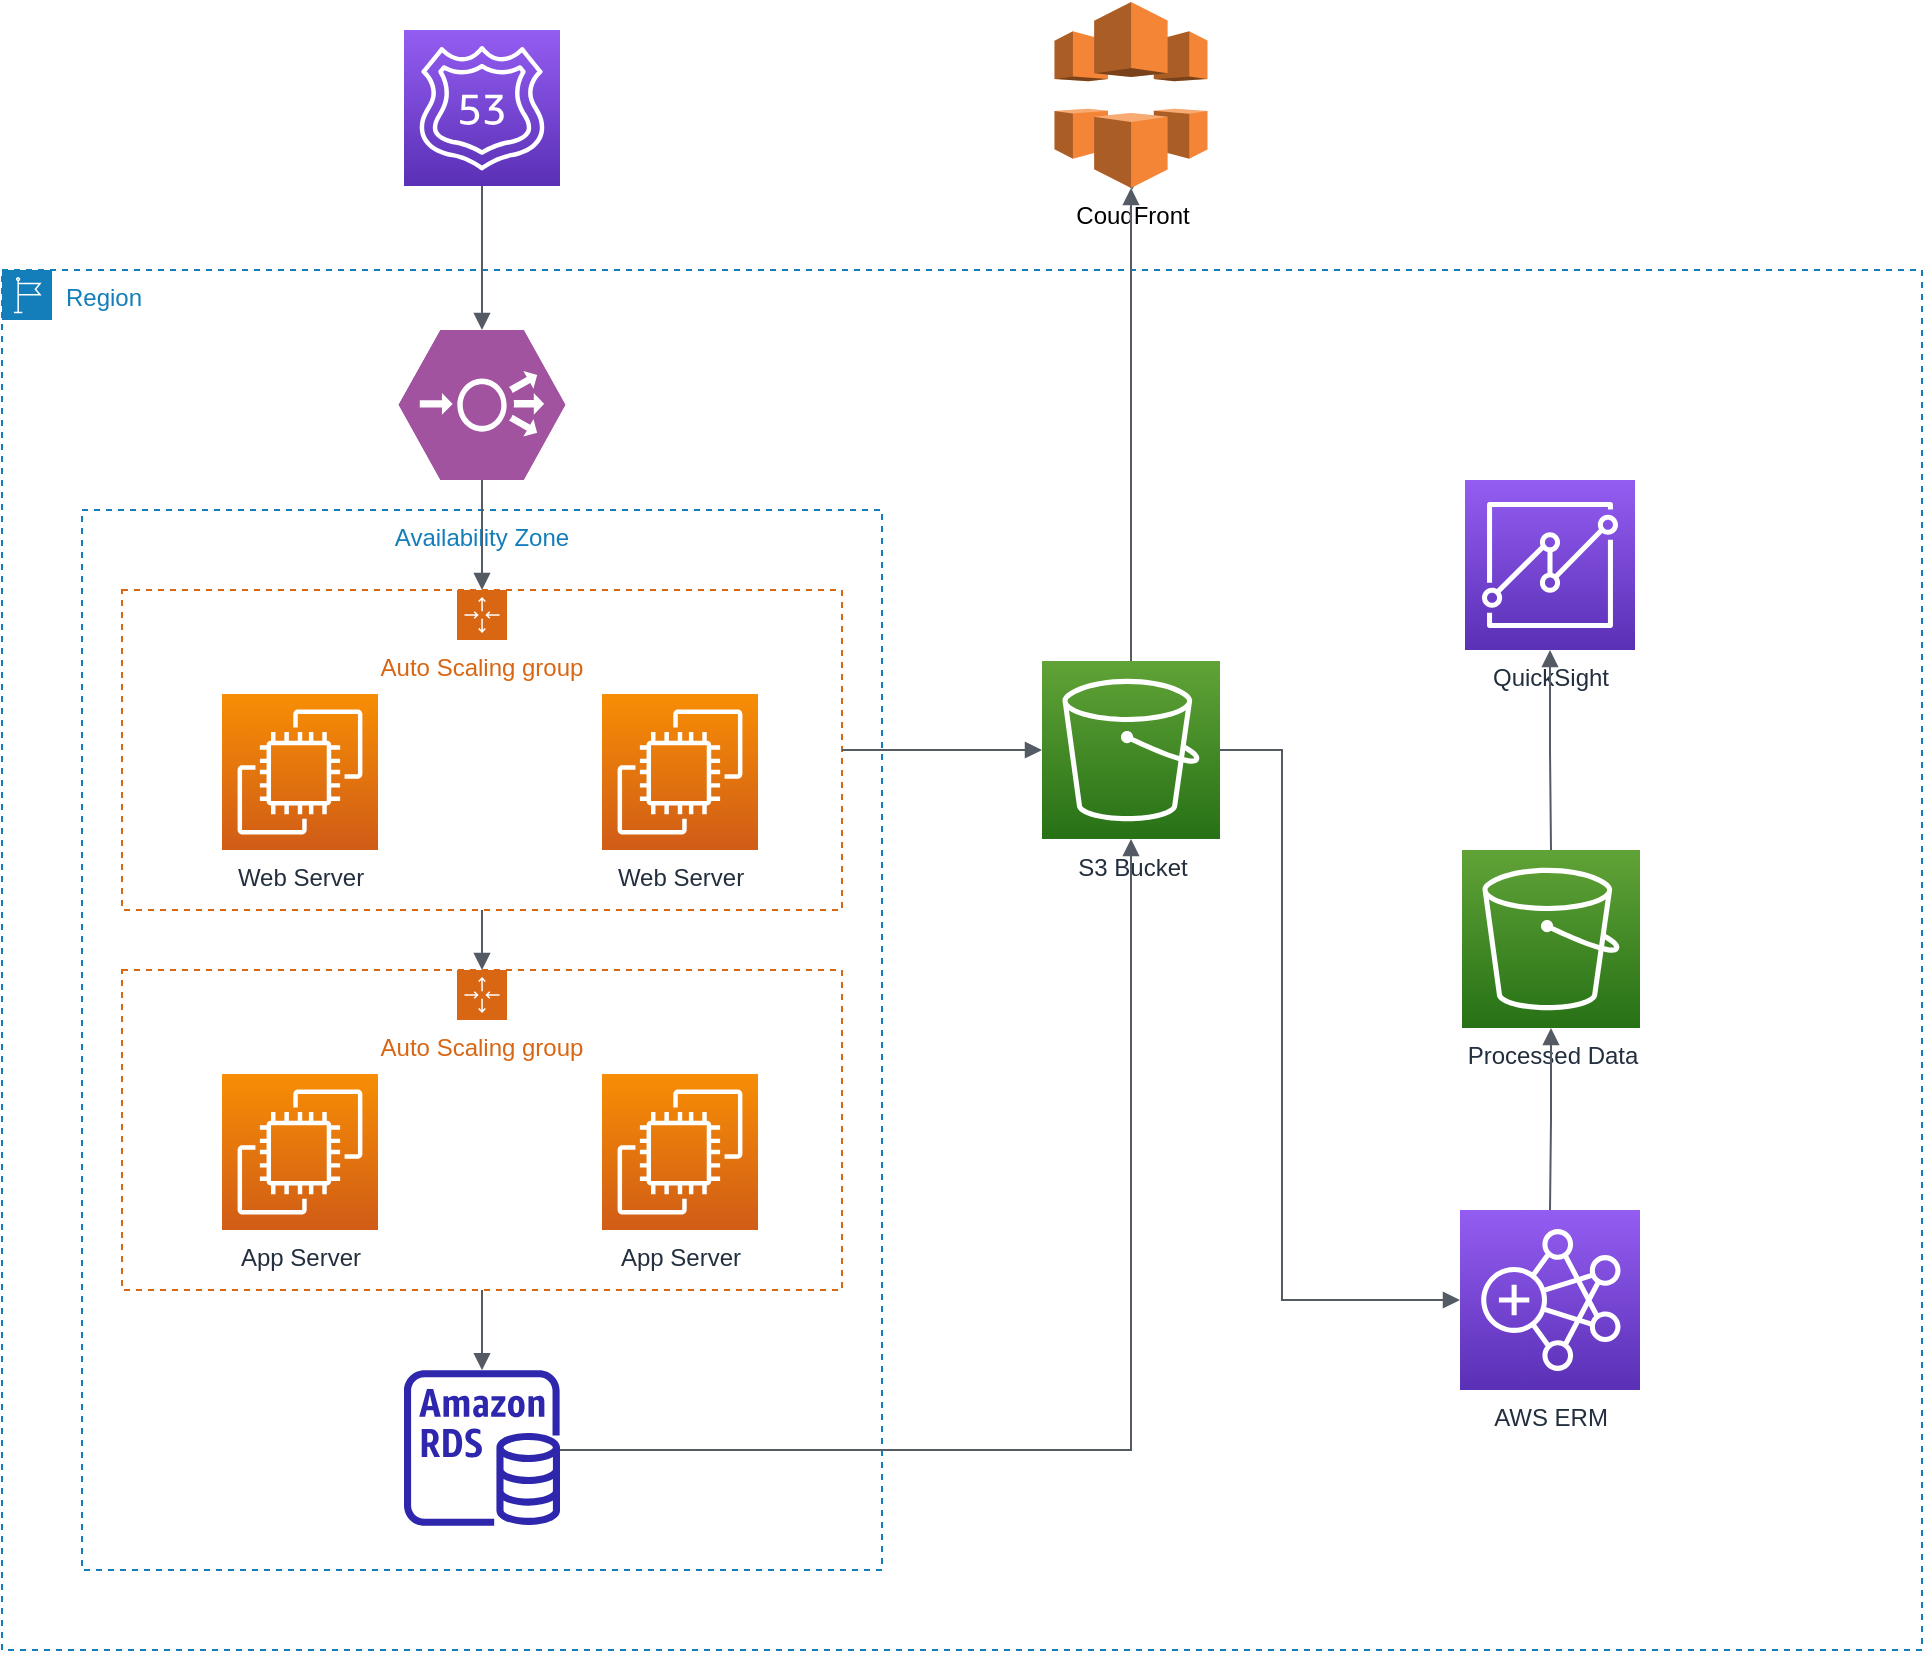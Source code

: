 <mxfile version="21.0.6" type="github"><diagram name="Page-1" id="t8WlT0FTysGcPQPayLzW"><mxGraphModel dx="1134" dy="1136" grid="1" gridSize="10" guides="1" tooltips="1" connect="1" arrows="1" fold="1" page="1" pageScale="1" pageWidth="850" pageHeight="1100" math="0" shadow="0"><root><mxCell id="0"/><mxCell id="1" parent="0"/><mxCell id="vSKi3vFjzUd9-m3HfmJ--1" value="" style="sketch=0;points=[[0,0,0],[0.25,0,0],[0.5,0,0],[0.75,0,0],[1,0,0],[0,1,0],[0.25,1,0],[0.5,1,0],[0.75,1,0],[1,1,0],[0,0.25,0],[0,0.5,0],[0,0.75,0],[1,0.25,0],[1,0.5,0],[1,0.75,0]];outlineConnect=0;fontColor=#232F3E;gradientColor=#945DF2;gradientDirection=north;fillColor=#5A30B5;strokeColor=#ffffff;dashed=0;verticalLabelPosition=bottom;verticalAlign=top;align=center;html=1;fontSize=12;fontStyle=0;aspect=fixed;shape=mxgraph.aws4.resourceIcon;resIcon=mxgraph.aws4.route_53;" vertex="1" parent="1"><mxGeometry x="361" y="80" width="78" height="78" as="geometry"/></mxCell><mxCell id="vSKi3vFjzUd9-m3HfmJ--4" value="Region" style="points=[[0,0],[0.25,0],[0.5,0],[0.75,0],[1,0],[1,0.25],[1,0.5],[1,0.75],[1,1],[0.75,1],[0.5,1],[0.25,1],[0,1],[0,0.75],[0,0.5],[0,0.25]];outlineConnect=0;gradientColor=none;html=1;whiteSpace=wrap;fontSize=12;fontStyle=0;container=1;pointerEvents=0;collapsible=0;recursiveResize=0;shape=mxgraph.aws4.group;grIcon=mxgraph.aws4.group_region;strokeColor=#147EBA;fillColor=none;verticalAlign=top;align=left;spacingLeft=30;fontColor=#147EBA;dashed=1;" vertex="1" parent="1"><mxGeometry x="160" y="200" width="960" height="690" as="geometry"/></mxCell><mxCell id="vSKi3vFjzUd9-m3HfmJ--5" value="" style="verticalLabelPosition=bottom;sketch=0;html=1;fillColor=#A153A0;strokeColor=#ffffff;verticalAlign=top;align=center;points=[[0,0.5,0],[0.125,0.25,0],[0.25,0,0],[0.5,0,0],[0.75,0,0],[0.875,0.25,0],[1,0.5,0],[0.875,0.75,0],[0.75,1,0],[0.5,1,0],[0.125,0.75,0]];pointerEvents=1;shape=mxgraph.cisco_safe.compositeIcon;bgIcon=mxgraph.cisco_safe.design.blank_device;resIcon=mxgraph.cisco_safe.design.load_balancer;" vertex="1" parent="vSKi3vFjzUd9-m3HfmJ--4"><mxGeometry x="198.33" y="30" width="83.33" height="75" as="geometry"/></mxCell><mxCell id="vSKi3vFjzUd9-m3HfmJ--6" value="Availability Zone" style="fillColor=none;strokeColor=#147EBA;dashed=1;verticalAlign=top;fontStyle=0;fontColor=#147EBA;whiteSpace=wrap;html=1;" vertex="1" parent="vSKi3vFjzUd9-m3HfmJ--4"><mxGeometry x="40" y="120" width="400" height="530" as="geometry"/></mxCell><mxCell id="vSKi3vFjzUd9-m3HfmJ--7" value="Auto Scaling group" style="points=[[0,0],[0.25,0],[0.5,0],[0.75,0],[1,0],[1,0.25],[1,0.5],[1,0.75],[1,1],[0.75,1],[0.5,1],[0.25,1],[0,1],[0,0.75],[0,0.5],[0,0.25]];outlineConnect=0;gradientColor=none;html=1;whiteSpace=wrap;fontSize=12;fontStyle=0;container=1;pointerEvents=0;collapsible=0;recursiveResize=0;shape=mxgraph.aws4.groupCenter;grIcon=mxgraph.aws4.group_auto_scaling_group;grStroke=1;strokeColor=#D86613;fillColor=none;verticalAlign=top;align=center;fontColor=#D86613;dashed=1;spacingTop=25;" vertex="1" parent="vSKi3vFjzUd9-m3HfmJ--4"><mxGeometry x="60" y="160" width="360" height="160" as="geometry"/></mxCell><mxCell id="vSKi3vFjzUd9-m3HfmJ--8" value="Web Server" style="sketch=0;points=[[0,0,0],[0.25,0,0],[0.5,0,0],[0.75,0,0],[1,0,0],[0,1,0],[0.25,1,0],[0.5,1,0],[0.75,1,0],[1,1,0],[0,0.25,0],[0,0.5,0],[0,0.75,0],[1,0.25,0],[1,0.5,0],[1,0.75,0]];outlineConnect=0;fontColor=#232F3E;gradientColor=#F78E04;gradientDirection=north;fillColor=#D05C17;strokeColor=#ffffff;dashed=0;verticalLabelPosition=bottom;verticalAlign=top;align=center;html=1;fontSize=12;fontStyle=0;aspect=fixed;shape=mxgraph.aws4.resourceIcon;resIcon=mxgraph.aws4.ec2;" vertex="1" parent="vSKi3vFjzUd9-m3HfmJ--7"><mxGeometry x="50" y="52" width="78" height="78" as="geometry"/></mxCell><mxCell id="vSKi3vFjzUd9-m3HfmJ--9" value="Web Server" style="sketch=0;points=[[0,0,0],[0.25,0,0],[0.5,0,0],[0.75,0,0],[1,0,0],[0,1,0],[0.25,1,0],[0.5,1,0],[0.75,1,0],[1,1,0],[0,0.25,0],[0,0.5,0],[0,0.75,0],[1,0.25,0],[1,0.5,0],[1,0.75,0]];outlineConnect=0;fontColor=#232F3E;gradientColor=#F78E04;gradientDirection=north;fillColor=#D05C17;strokeColor=#ffffff;dashed=0;verticalLabelPosition=bottom;verticalAlign=top;align=center;html=1;fontSize=12;fontStyle=0;aspect=fixed;shape=mxgraph.aws4.resourceIcon;resIcon=mxgraph.aws4.ec2;" vertex="1" parent="vSKi3vFjzUd9-m3HfmJ--7"><mxGeometry x="240" y="52" width="78" height="78" as="geometry"/></mxCell><mxCell id="vSKi3vFjzUd9-m3HfmJ--13" value="Auto Scaling group" style="points=[[0,0],[0.25,0],[0.5,0],[0.75,0],[1,0],[1,0.25],[1,0.5],[1,0.75],[1,1],[0.75,1],[0.5,1],[0.25,1],[0,1],[0,0.75],[0,0.5],[0,0.25]];outlineConnect=0;gradientColor=none;html=1;whiteSpace=wrap;fontSize=12;fontStyle=0;container=1;pointerEvents=0;collapsible=0;recursiveResize=0;shape=mxgraph.aws4.groupCenter;grIcon=mxgraph.aws4.group_auto_scaling_group;grStroke=1;strokeColor=#D86613;fillColor=none;verticalAlign=top;align=center;fontColor=#D86613;dashed=1;spacingTop=25;" vertex="1" parent="vSKi3vFjzUd9-m3HfmJ--4"><mxGeometry x="60" y="350" width="360" height="160" as="geometry"/></mxCell><mxCell id="vSKi3vFjzUd9-m3HfmJ--14" value="App Server" style="sketch=0;points=[[0,0,0],[0.25,0,0],[0.5,0,0],[0.75,0,0],[1,0,0],[0,1,0],[0.25,1,0],[0.5,1,0],[0.75,1,0],[1,1,0],[0,0.25,0],[0,0.5,0],[0,0.75,0],[1,0.25,0],[1,0.5,0],[1,0.75,0]];outlineConnect=0;fontColor=#232F3E;gradientColor=#F78E04;gradientDirection=north;fillColor=#D05C17;strokeColor=#ffffff;dashed=0;verticalLabelPosition=bottom;verticalAlign=top;align=center;html=1;fontSize=12;fontStyle=0;aspect=fixed;shape=mxgraph.aws4.resourceIcon;resIcon=mxgraph.aws4.ec2;" vertex="1" parent="vSKi3vFjzUd9-m3HfmJ--13"><mxGeometry x="50" y="52" width="78" height="78" as="geometry"/></mxCell><mxCell id="vSKi3vFjzUd9-m3HfmJ--15" value="App Server" style="sketch=0;points=[[0,0,0],[0.25,0,0],[0.5,0,0],[0.75,0,0],[1,0,0],[0,1,0],[0.25,1,0],[0.5,1,0],[0.75,1,0],[1,1,0],[0,0.25,0],[0,0.5,0],[0,0.75,0],[1,0.25,0],[1,0.5,0],[1,0.75,0]];outlineConnect=0;fontColor=#232F3E;gradientColor=#F78E04;gradientDirection=north;fillColor=#D05C17;strokeColor=#ffffff;dashed=0;verticalLabelPosition=bottom;verticalAlign=top;align=center;html=1;fontSize=12;fontStyle=0;aspect=fixed;shape=mxgraph.aws4.resourceIcon;resIcon=mxgraph.aws4.ec2;" vertex="1" parent="vSKi3vFjzUd9-m3HfmJ--13"><mxGeometry x="240" y="52" width="78" height="78" as="geometry"/></mxCell><mxCell id="vSKi3vFjzUd9-m3HfmJ--16" value="" style="sketch=0;outlineConnect=0;fontColor=#232F3E;gradientColor=none;fillColor=#2E27AD;strokeColor=none;dashed=0;verticalLabelPosition=bottom;verticalAlign=top;align=center;html=1;fontSize=12;fontStyle=0;aspect=fixed;pointerEvents=1;shape=mxgraph.aws4.rds_instance;" vertex="1" parent="vSKi3vFjzUd9-m3HfmJ--4"><mxGeometry x="201" y="550" width="78" height="78" as="geometry"/></mxCell><mxCell id="vSKi3vFjzUd9-m3HfmJ--17" value="" style="edgeStyle=orthogonalEdgeStyle;html=1;endArrow=none;elbow=vertical;startArrow=block;startFill=1;strokeColor=#545B64;rounded=0;entryX=0.5;entryY=1;entryDx=0;entryDy=0;" edge="1" parent="vSKi3vFjzUd9-m3HfmJ--4" source="vSKi3vFjzUd9-m3HfmJ--16" target="vSKi3vFjzUd9-m3HfmJ--13"><mxGeometry width="100" relative="1" as="geometry"><mxPoint x="140" y="310" as="sourcePoint"/><mxPoint x="240" y="310" as="targetPoint"/></mxGeometry></mxCell><mxCell id="vSKi3vFjzUd9-m3HfmJ--19" value="S3 Bucket" style="sketch=0;points=[[0,0,0],[0.25,0,0],[0.5,0,0],[0.75,0,0],[1,0,0],[0,1,0],[0.25,1,0],[0.5,1,0],[0.75,1,0],[1,1,0],[0,0.25,0],[0,0.5,0],[0,0.75,0],[1,0.25,0],[1,0.5,0],[1,0.75,0]];outlineConnect=0;fontColor=#232F3E;gradientColor=#60A337;gradientDirection=north;fillColor=#277116;strokeColor=#ffffff;dashed=0;verticalLabelPosition=bottom;verticalAlign=top;align=center;html=1;fontSize=12;fontStyle=0;aspect=fixed;shape=mxgraph.aws4.resourceIcon;resIcon=mxgraph.aws4.s3;" vertex="1" parent="vSKi3vFjzUd9-m3HfmJ--4"><mxGeometry x="520" y="195.5" width="89" height="89" as="geometry"/></mxCell><mxCell id="vSKi3vFjzUd9-m3HfmJ--20" value="" style="edgeStyle=orthogonalEdgeStyle;html=1;endArrow=none;elbow=vertical;startArrow=block;startFill=1;strokeColor=#545B64;rounded=0;entryX=1;entryY=0.5;entryDx=0;entryDy=0;exitX=0;exitY=0.5;exitDx=0;exitDy=0;exitPerimeter=0;" edge="1" parent="vSKi3vFjzUd9-m3HfmJ--4" source="vSKi3vFjzUd9-m3HfmJ--19" target="vSKi3vFjzUd9-m3HfmJ--7"><mxGeometry width="100" relative="1" as="geometry"><mxPoint x="270" y="360" as="sourcePoint"/><mxPoint x="370" y="360" as="targetPoint"/></mxGeometry></mxCell><mxCell id="vSKi3vFjzUd9-m3HfmJ--21" value="" style="edgeStyle=orthogonalEdgeStyle;html=1;endArrow=none;elbow=vertical;startArrow=block;startFill=1;strokeColor=#545B64;rounded=0;exitX=0.5;exitY=1;exitDx=0;exitDy=0;exitPerimeter=0;" edge="1" parent="vSKi3vFjzUd9-m3HfmJ--4" source="vSKi3vFjzUd9-m3HfmJ--19" target="vSKi3vFjzUd9-m3HfmJ--16"><mxGeometry width="100" relative="1" as="geometry"><mxPoint x="270" y="360" as="sourcePoint"/><mxPoint x="370" y="360" as="targetPoint"/><Array as="points"><mxPoint x="565" y="590"/></Array></mxGeometry></mxCell><mxCell id="vSKi3vFjzUd9-m3HfmJ--22" value="" style="edgeStyle=orthogonalEdgeStyle;html=1;endArrow=none;elbow=vertical;startArrow=block;startFill=1;strokeColor=#545B64;rounded=0;entryX=0.5;entryY=1;entryDx=0;entryDy=0;exitX=0.5;exitY=0;exitDx=0;exitDy=0;" edge="1" parent="vSKi3vFjzUd9-m3HfmJ--4" source="vSKi3vFjzUd9-m3HfmJ--13" target="vSKi3vFjzUd9-m3HfmJ--7"><mxGeometry width="100" relative="1" as="geometry"><mxPoint x="260" y="320" as="sourcePoint"/><mxPoint x="360" y="320" as="targetPoint"/></mxGeometry></mxCell><mxCell id="vSKi3vFjzUd9-m3HfmJ--24" value="" style="edgeStyle=orthogonalEdgeStyle;html=1;endArrow=none;elbow=vertical;startArrow=block;startFill=1;strokeColor=#545B64;rounded=0;exitX=0.5;exitY=0;exitDx=0;exitDy=0;entryX=0.5;entryY=1;entryDx=0;entryDy=0;entryPerimeter=0;" edge="1" parent="vSKi3vFjzUd9-m3HfmJ--4" source="vSKi3vFjzUd9-m3HfmJ--7" target="vSKi3vFjzUd9-m3HfmJ--5"><mxGeometry width="100" relative="1" as="geometry"><mxPoint x="250" y="40" as="sourcePoint"/><mxPoint x="240" y="100" as="targetPoint"/></mxGeometry></mxCell><mxCell id="vSKi3vFjzUd9-m3HfmJ--29" value="Processed Data" style="sketch=0;points=[[0,0,0],[0.25,0,0],[0.5,0,0],[0.75,0,0],[1,0,0],[0,1,0],[0.25,1,0],[0.5,1,0],[0.75,1,0],[1,1,0],[0,0.25,0],[0,0.5,0],[0,0.75,0],[1,0.25,0],[1,0.5,0],[1,0.75,0]];outlineConnect=0;fontColor=#232F3E;gradientColor=#60A337;gradientDirection=north;fillColor=#277116;strokeColor=#ffffff;dashed=0;verticalLabelPosition=bottom;verticalAlign=top;align=center;html=1;fontSize=12;fontStyle=0;aspect=fixed;shape=mxgraph.aws4.resourceIcon;resIcon=mxgraph.aws4.s3;" vertex="1" parent="vSKi3vFjzUd9-m3HfmJ--4"><mxGeometry x="730" y="290" width="89" height="89" as="geometry"/></mxCell><mxCell id="vSKi3vFjzUd9-m3HfmJ--30" value="AWS ERM" style="sketch=0;points=[[0,0,0],[0.25,0,0],[0.5,0,0],[0.75,0,0],[1,0,0],[0,1,0],[0.25,1,0],[0.5,1,0],[0.75,1,0],[1,1,0],[0,0.25,0],[0,0.5,0],[0,0.75,0],[1,0.25,0],[1,0.5,0],[1,0.75,0]];outlineConnect=0;fontColor=#232F3E;gradientColor=#945DF2;gradientDirection=north;fillColor=#5A30B5;strokeColor=#ffffff;dashed=0;verticalLabelPosition=bottom;verticalAlign=top;align=center;html=1;fontSize=12;fontStyle=0;aspect=fixed;shape=mxgraph.aws4.resourceIcon;resIcon=mxgraph.aws4.emr;" vertex="1" parent="vSKi3vFjzUd9-m3HfmJ--4"><mxGeometry x="729" y="470" width="90" height="90" as="geometry"/></mxCell><mxCell id="vSKi3vFjzUd9-m3HfmJ--31" value="" style="edgeStyle=orthogonalEdgeStyle;html=1;endArrow=none;elbow=vertical;startArrow=block;startFill=1;strokeColor=#545B64;rounded=0;entryX=1;entryY=0.5;entryDx=0;entryDy=0;entryPerimeter=0;exitX=0;exitY=0.5;exitDx=0;exitDy=0;exitPerimeter=0;" edge="1" parent="vSKi3vFjzUd9-m3HfmJ--4" source="vSKi3vFjzUd9-m3HfmJ--30" target="vSKi3vFjzUd9-m3HfmJ--19"><mxGeometry width="100" relative="1" as="geometry"><mxPoint x="460" y="370" as="sourcePoint"/><mxPoint x="560" y="370" as="targetPoint"/><Array as="points"><mxPoint x="640" y="515"/><mxPoint x="640" y="240"/></Array></mxGeometry></mxCell><mxCell id="vSKi3vFjzUd9-m3HfmJ--32" value="" style="edgeStyle=orthogonalEdgeStyle;html=1;endArrow=none;elbow=vertical;startArrow=block;startFill=1;strokeColor=#545B64;rounded=0;entryX=0.5;entryY=0;entryDx=0;entryDy=0;entryPerimeter=0;exitX=0.5;exitY=1;exitDx=0;exitDy=0;exitPerimeter=0;" edge="1" parent="vSKi3vFjzUd9-m3HfmJ--4" source="vSKi3vFjzUd9-m3HfmJ--29" target="vSKi3vFjzUd9-m3HfmJ--30"><mxGeometry width="100" relative="1" as="geometry"><mxPoint x="460" y="370" as="sourcePoint"/><mxPoint x="560" y="370" as="targetPoint"/></mxGeometry></mxCell><mxCell id="vSKi3vFjzUd9-m3HfmJ--33" value="QuickSight" style="sketch=0;points=[[0,0,0],[0.25,0,0],[0.5,0,0],[0.75,0,0],[1,0,0],[0,1,0],[0.25,1,0],[0.5,1,0],[0.75,1,0],[1,1,0],[0,0.25,0],[0,0.5,0],[0,0.75,0],[1,0.25,0],[1,0.5,0],[1,0.75,0]];outlineConnect=0;fontColor=#232F3E;gradientColor=#945DF2;gradientDirection=north;fillColor=#5A30B5;strokeColor=#ffffff;dashed=0;verticalLabelPosition=bottom;verticalAlign=top;align=center;html=1;fontSize=12;fontStyle=0;aspect=fixed;shape=mxgraph.aws4.resourceIcon;resIcon=mxgraph.aws4.quicksight;" vertex="1" parent="vSKi3vFjzUd9-m3HfmJ--4"><mxGeometry x="731.5" y="105" width="85" height="85" as="geometry"/></mxCell><mxCell id="vSKi3vFjzUd9-m3HfmJ--34" value="" style="edgeStyle=orthogonalEdgeStyle;html=1;endArrow=none;elbow=vertical;startArrow=block;startFill=1;strokeColor=#545B64;rounded=0;entryX=0.5;entryY=0;entryDx=0;entryDy=0;entryPerimeter=0;exitX=0.5;exitY=1;exitDx=0;exitDy=0;exitPerimeter=0;" edge="1" parent="vSKi3vFjzUd9-m3HfmJ--4" source="vSKi3vFjzUd9-m3HfmJ--33" target="vSKi3vFjzUd9-m3HfmJ--29"><mxGeometry width="100" relative="1" as="geometry"><mxPoint x="530" y="310" as="sourcePoint"/><mxPoint x="630" y="310" as="targetPoint"/></mxGeometry></mxCell><mxCell id="vSKi3vFjzUd9-m3HfmJ--23" value="" style="edgeStyle=orthogonalEdgeStyle;html=1;endArrow=none;elbow=vertical;startArrow=block;startFill=1;strokeColor=#545B64;rounded=0;entryX=0.5;entryY=1;entryDx=0;entryDy=0;entryPerimeter=0;exitX=0.5;exitY=0;exitDx=0;exitDy=0;exitPerimeter=0;" edge="1" parent="1" source="vSKi3vFjzUd9-m3HfmJ--5" target="vSKi3vFjzUd9-m3HfmJ--1"><mxGeometry width="100" relative="1" as="geometry"><mxPoint x="410" y="270" as="sourcePoint"/><mxPoint x="510" y="270" as="targetPoint"/></mxGeometry></mxCell><mxCell id="vSKi3vFjzUd9-m3HfmJ--27" value="" style="edgeStyle=orthogonalEdgeStyle;html=1;endArrow=none;elbow=vertical;startArrow=block;startFill=1;strokeColor=#545B64;rounded=0;" edge="1" parent="1" target="vSKi3vFjzUd9-m3HfmJ--26"><mxGeometry width="100" relative="1" as="geometry"><mxPoint x="725" y="160" as="sourcePoint"/><mxPoint x="725" y="396" as="targetPoint"/></mxGeometry></mxCell><mxCell id="vSKi3vFjzUd9-m3HfmJ--26" value="CoudFront" style="outlineConnect=0;dashed=0;verticalLabelPosition=bottom;verticalAlign=top;align=center;html=1;shape=mxgraph.aws3.cloudfront;fillColor=#F58536;gradientColor=none;" vertex="1" parent="1"><mxGeometry x="686.25" y="66" width="76.5" height="93" as="geometry"/></mxCell><mxCell id="vSKi3vFjzUd9-m3HfmJ--28" value="" style="edgeStyle=orthogonalEdgeStyle;html=1;endArrow=none;elbow=vertical;startArrow=block;startFill=1;strokeColor=#545B64;rounded=0;entryX=0.5;entryY=0;entryDx=0;entryDy=0;entryPerimeter=0;exitX=0.5;exitY=1;exitDx=0;exitDy=0;exitPerimeter=0;" edge="1" parent="1" source="vSKi3vFjzUd9-m3HfmJ--26" target="vSKi3vFjzUd9-m3HfmJ--19"><mxGeometry width="100" relative="1" as="geometry"><mxPoint x="520" y="300" as="sourcePoint"/><mxPoint x="620" y="300" as="targetPoint"/></mxGeometry></mxCell></root></mxGraphModel></diagram></mxfile>